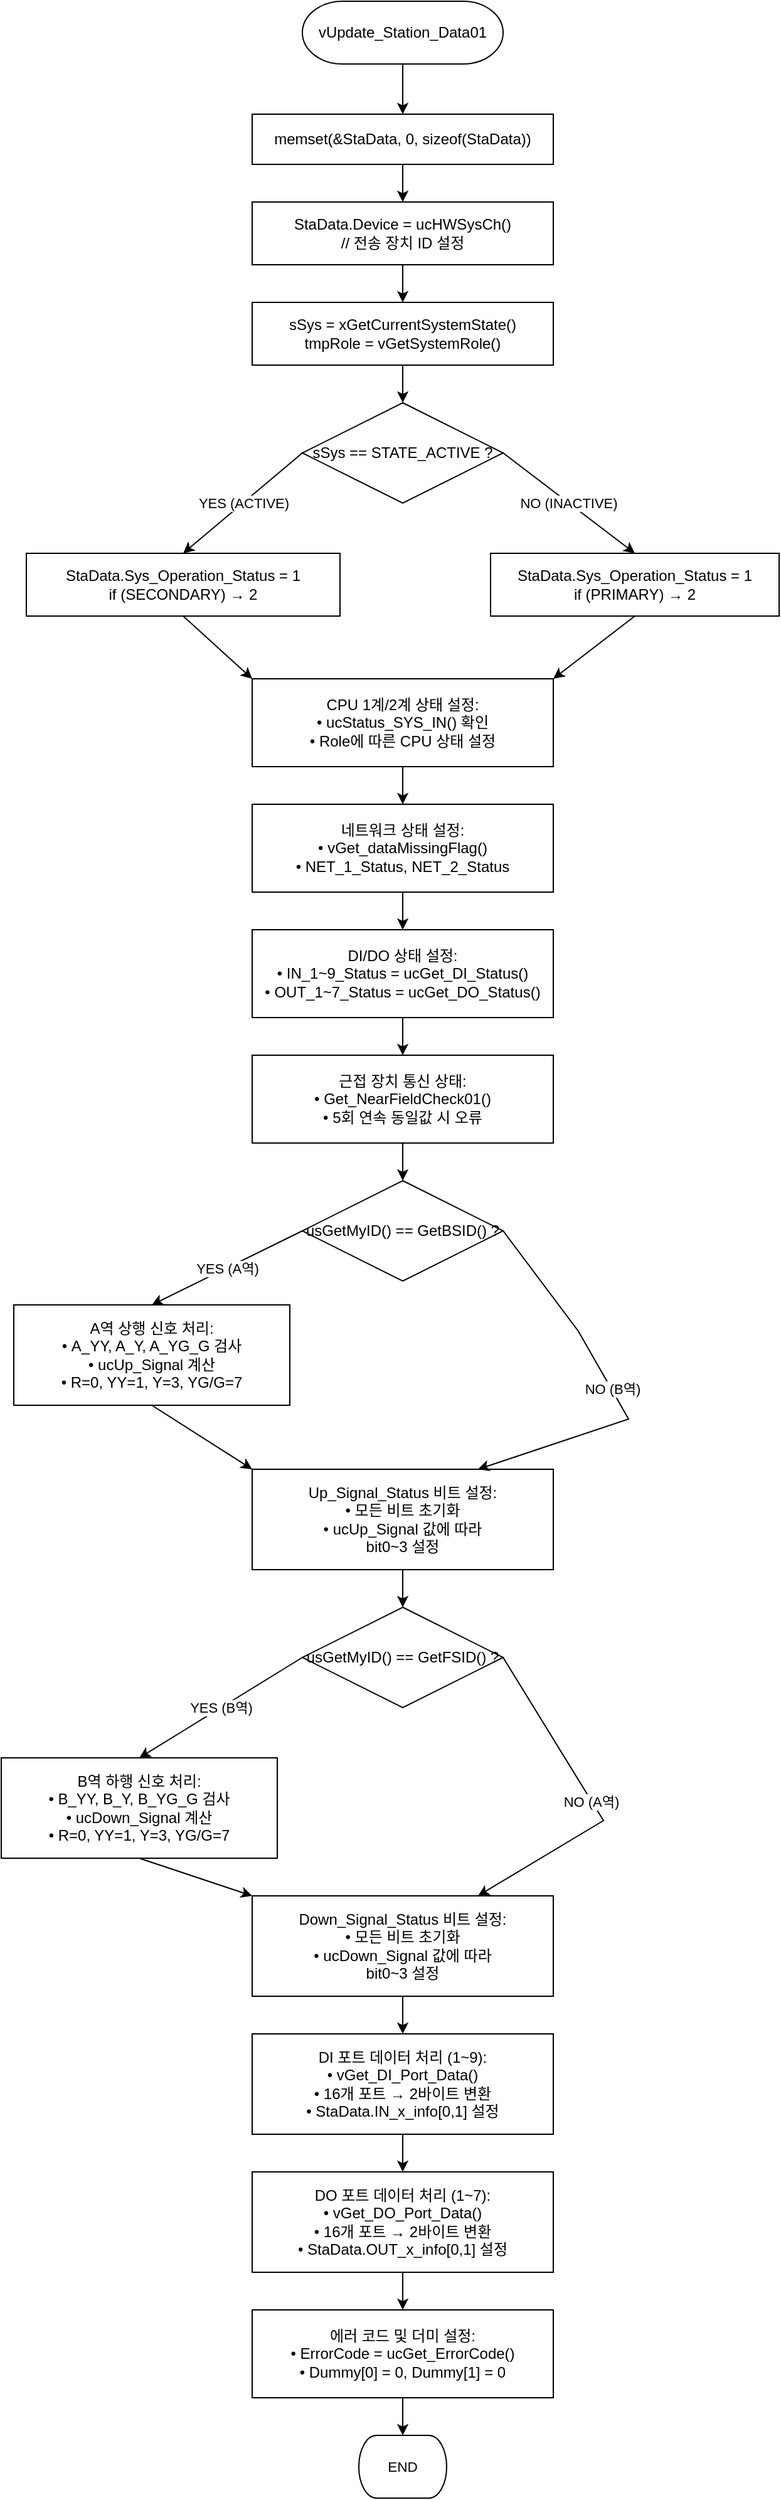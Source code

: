 <mxfile version="20.3.0" type="device" pages="2"><diagram id="JF5YSThCYbUpvrG5-Uv7" name="vUpdate_Station_Data01"><mxGraphModel dx="1209" dy="844" grid="1" gridSize="10" guides="1" tooltips="1" connect="1" arrows="1" fold="1" page="1" pageScale="1" pageWidth="827" pageHeight="1169" math="0" shadow="0"><root><mxCell id="0"/><mxCell id="1" parent="0"/><mxCell id="5QaN2aL_aFzT8vxSM3io-2" value="memset(&amp;StaData, 0, sizeof(StaData))" style="rounded=0;whiteSpace=wrap;html=1;strokeWidth=1;fontStyle=0;fillColor=none;strokeColor=#000000;" vertex="1" parent="1"><mxGeometry x="480" y="140" width="240" height="40" as="geometry"/></mxCell><mxCell id="5QaN2aL_aFzT8vxSM3io-3" value="StaData.Device = ucHWSysCh()&#10;// 전송 장치 ID 설정" style="rounded=0;whiteSpace=wrap;html=1;strokeWidth=1;fontStyle=0;fillColor=none;strokeColor=#000000;" vertex="1" parent="1"><mxGeometry x="480" y="210" width="240" height="50" as="geometry"/></mxCell><mxCell id="5QaN2aL_aFzT8vxSM3io-4" value="sSys = xGetCurrentSystemState()&#10;tmpRole = vGetSystemRole()" style="rounded=0;whiteSpace=wrap;html=1;strokeWidth=1;fontStyle=0;fillColor=none;strokeColor=#000000;" vertex="1" parent="1"><mxGeometry x="480" y="290" width="240" height="50" as="geometry"/></mxCell><mxCell id="5QaN2aL_aFzT8vxSM3io-5" value="sSys == STATE_ACTIVE ?" style="rhombus;whiteSpace=wrap;html=1;strokeWidth=1;fontStyle=0;fillColor=none;strokeColor=#000000;" vertex="1" parent="1"><mxGeometry x="520" y="370" width="160" height="80" as="geometry"/></mxCell><mxCell id="5QaN2aL_aFzT8vxSM3io-6" value="StaData.Sys_Operation_Status = 1&#10;if (SECONDARY) → 2" style="rounded=0;whiteSpace=wrap;html=1;strokeWidth=1;fontStyle=0;fillColor=none;strokeColor=#000000;" vertex="1" parent="1"><mxGeometry x="300" y="490" width="250" height="50" as="geometry"/></mxCell><mxCell id="5QaN2aL_aFzT8vxSM3io-7" value="StaData.Sys_Operation_Status = 1&#10;if (PRIMARY) → 2" style="rounded=0;whiteSpace=wrap;html=1;strokeWidth=1;fontStyle=0;fillColor=none;strokeColor=#000000;" vertex="1" parent="1"><mxGeometry x="670" y="490" width="230" height="50" as="geometry"/></mxCell><mxCell id="5QaN2aL_aFzT8vxSM3io-8" value="CPU 1계/2계 상태 설정:&#10;• ucStatus_SYS_IN() 확인&#10;• Role에 따른 CPU 상태 설정" style="rounded=0;whiteSpace=wrap;html=1;strokeWidth=1;fontStyle=0;fillColor=none;strokeColor=#000000;" vertex="1" parent="1"><mxGeometry x="480" y="590" width="240" height="70" as="geometry"/></mxCell><mxCell id="5QaN2aL_aFzT8vxSM3io-9" value="네트워크 상태 설정:&#10;• vGet_dataMissingFlag()&#10;• NET_1_Status, NET_2_Status" style="rounded=0;whiteSpace=wrap;html=1;strokeWidth=1;fontStyle=0;fillColor=none;strokeColor=#000000;" vertex="1" parent="1"><mxGeometry x="480" y="690" width="240" height="70" as="geometry"/></mxCell><mxCell id="5QaN2aL_aFzT8vxSM3io-10" value="DI/DO 상태 설정:&#10;• IN_1~9_Status = ucGet_DI_Status()&#10;• OUT_1~7_Status = ucGet_DO_Status()" style="rounded=0;whiteSpace=wrap;html=1;strokeWidth=1;fontStyle=0;fillColor=none;strokeColor=#000000;" vertex="1" parent="1"><mxGeometry x="480" y="790" width="240" height="70" as="geometry"/></mxCell><mxCell id="5QaN2aL_aFzT8vxSM3io-11" value="근접 장치 통신 상태:&#10;• Get_NearFieldCheck01()&#10;• 5회 연속 동일값 시 오류" style="rounded=0;whiteSpace=wrap;html=1;strokeWidth=1;fontStyle=0;fillColor=none;strokeColor=#000000;" vertex="1" parent="1"><mxGeometry x="480" y="890" width="240" height="70" as="geometry"/></mxCell><mxCell id="5QaN2aL_aFzT8vxSM3io-12" value="usGetMyID() == GetBSID() ?" style="rhombus;whiteSpace=wrap;html=1;strokeWidth=1;fontStyle=0;fillColor=none;strokeColor=#000000;" vertex="1" parent="1"><mxGeometry x="520" y="990" width="160" height="80" as="geometry"/></mxCell><mxCell id="5QaN2aL_aFzT8vxSM3io-13" value="A역 상행 신호 처리:&#10;• A_YY, A_Y, A_YG_G 검사&#10;• ucUp_Signal 계산&#10;• R=0, YY=1, Y=3, YG/G=7" style="rounded=0;whiteSpace=wrap;html=1;strokeWidth=1;fontStyle=0;fillColor=none;strokeColor=#000000;" vertex="1" parent="1"><mxGeometry x="290" y="1089" width="220" height="80" as="geometry"/></mxCell><mxCell id="5QaN2aL_aFzT8vxSM3io-14" value="Up_Signal_Status 비트 설정:&#10;• 모든 비트 초기화&#10;• ucUp_Signal 값에 따라&#10;  bit0~3 설정" style="rounded=0;whiteSpace=wrap;html=1;strokeWidth=1;fontStyle=0;fillColor=none;strokeColor=#000000;" vertex="1" parent="1"><mxGeometry x="480" y="1220" width="240" height="80" as="geometry"/></mxCell><mxCell id="5QaN2aL_aFzT8vxSM3io-15" value="usGetMyID() == GetFSID() ?" style="rhombus;whiteSpace=wrap;html=1;strokeWidth=1;fontStyle=0;fillColor=none;strokeColor=#000000;" vertex="1" parent="1"><mxGeometry x="520" y="1330" width="160" height="80" as="geometry"/></mxCell><mxCell id="5QaN2aL_aFzT8vxSM3io-16" value="B역 하행 신호 처리:&#10;• B_YY, B_Y, B_YG_G 검사&#10;• ucDown_Signal 계산&#10;• R=0, YY=1, Y=3, YG/G=7" style="rounded=0;whiteSpace=wrap;html=1;strokeWidth=1;fontStyle=0;fillColor=none;strokeColor=#000000;" vertex="1" parent="1"><mxGeometry x="280" y="1450" width="220" height="80" as="geometry"/></mxCell><mxCell id="5QaN2aL_aFzT8vxSM3io-17" value="Down_Signal_Status 비트 설정:&#10;• 모든 비트 초기화&#10;• ucDown_Signal 값에 따라&#10;  bit0~3 설정" style="rounded=0;whiteSpace=wrap;html=1;strokeWidth=1;fontStyle=0;fillColor=none;strokeColor=#000000;" vertex="1" parent="1"><mxGeometry x="480" y="1560" width="240" height="80" as="geometry"/></mxCell><mxCell id="5QaN2aL_aFzT8vxSM3io-18" value="DI 포트 데이터 처리 (1~9):&#10;• vGet_DI_Port_Data()&#10;• 16개 포트 → 2바이트 변환&#10;• StaData.IN_x_info[0,1] 설정" style="rounded=0;whiteSpace=wrap;html=1;strokeWidth=1;fontStyle=0;fillColor=none;strokeColor=#000000;" vertex="1" parent="1"><mxGeometry x="480" y="1670" width="240" height="80" as="geometry"/></mxCell><mxCell id="5QaN2aL_aFzT8vxSM3io-19" value="DO 포트 데이터 처리 (1~7):&#10;• vGet_DO_Port_Data()&#10;• 16개 포트 → 2바이트 변환&#10;• StaData.OUT_x_info[0,1] 설정" style="rounded=0;whiteSpace=wrap;html=1;strokeWidth=1;fontStyle=0;fillColor=none;strokeColor=#000000;" vertex="1" parent="1"><mxGeometry x="480" y="1780" width="240" height="80" as="geometry"/></mxCell><mxCell id="5QaN2aL_aFzT8vxSM3io-20" value="에러 코드 및 더미 설정:&#10;• ErrorCode = ucGet_ErrorCode()&#10;• Dummy[0] = 0, Dummy[1] = 0" style="rounded=0;whiteSpace=wrap;html=1;strokeWidth=1;fontStyle=0;fillColor=none;strokeColor=#000000;" vertex="1" parent="1"><mxGeometry x="480" y="1890" width="240" height="70" as="geometry"/></mxCell><mxCell id="5QaN2aL_aFzT8vxSM3io-22" value="" style="endArrow=classic;html=1;rounded=0;exitX=0.5;exitY=1;exitDx=0;exitDy=0;entryX=0.5;entryY=0;entryDx=0;entryDy=0;exitPerimeter=0;" edge="1" parent="1" source="5QaN2aL_aFzT8vxSM3io-47" target="5QaN2aL_aFzT8vxSM3io-2"><mxGeometry width="50" height="50" relative="1" as="geometry"><mxPoint x="600" y="110" as="sourcePoint"/><mxPoint x="600" y="140" as="targetPoint"/></mxGeometry></mxCell><mxCell id="5QaN2aL_aFzT8vxSM3io-23" value="" style="endArrow=classic;html=1;rounded=0;exitX=0.5;exitY=1;exitDx=0;exitDy=0;entryX=0.5;entryY=0;entryDx=0;entryDy=0;" edge="1" parent="1" source="5QaN2aL_aFzT8vxSM3io-2" target="5QaN2aL_aFzT8vxSM3io-3"><mxGeometry width="50" height="50" relative="1" as="geometry"><mxPoint x="600" y="180" as="sourcePoint"/><mxPoint x="600" y="210" as="targetPoint"/></mxGeometry></mxCell><mxCell id="5QaN2aL_aFzT8vxSM3io-24" value="" style="endArrow=classic;html=1;rounded=0;exitX=0.5;exitY=1;exitDx=0;exitDy=0;entryX=0.5;entryY=0;entryDx=0;entryDy=0;" edge="1" parent="1" source="5QaN2aL_aFzT8vxSM3io-3" target="5QaN2aL_aFzT8vxSM3io-4"><mxGeometry width="50" height="50" relative="1" as="geometry"><mxPoint x="600" y="260" as="sourcePoint"/><mxPoint x="600" y="290" as="targetPoint"/></mxGeometry></mxCell><mxCell id="5QaN2aL_aFzT8vxSM3io-25" value="" style="endArrow=classic;html=1;rounded=0;exitX=0.5;exitY=1;exitDx=0;exitDy=0;entryX=0.5;entryY=0;entryDx=0;entryDy=0;" edge="1" parent="1" source="5QaN2aL_aFzT8vxSM3io-4" target="5QaN2aL_aFzT8vxSM3io-5"><mxGeometry width="50" height="50" relative="1" as="geometry"><mxPoint x="600" y="340" as="sourcePoint"/><mxPoint x="600" y="370" as="targetPoint"/></mxGeometry></mxCell><mxCell id="5QaN2aL_aFzT8vxSM3io-26" value="YES (ACTIVE)" style="endArrow=classic;html=1;rounded=0;exitX=0;exitY=0.5;exitDx=0;exitDy=0;entryX=0.5;entryY=0;entryDx=0;entryDy=0;" edge="1" parent="1" source="5QaN2aL_aFzT8vxSM3io-5" target="5QaN2aL_aFzT8vxSM3io-6"><mxGeometry width="50" height="50" relative="1" as="geometry"><mxPoint x="520" y="450" as="sourcePoint"/><mxPoint x="390" y="490" as="targetPoint"/></mxGeometry></mxCell><mxCell id="5QaN2aL_aFzT8vxSM3io-27" value="NO (INACTIVE)" style="endArrow=classic;html=1;rounded=0;exitX=1;exitY=0.5;exitDx=0;exitDy=0;entryX=0.5;entryY=0;entryDx=0;entryDy=0;" edge="1" parent="1" source="5QaN2aL_aFzT8vxSM3io-5" target="5QaN2aL_aFzT8vxSM3io-7"><mxGeometry width="50" height="50" relative="1" as="geometry"><mxPoint x="680" y="450" as="sourcePoint"/><mxPoint x="810" y="490" as="targetPoint"/></mxGeometry></mxCell><mxCell id="5QaN2aL_aFzT8vxSM3io-28" value="" style="endArrow=classic;html=1;rounded=0;exitX=0.5;exitY=1;exitDx=0;exitDy=0;entryX=0;entryY=0;entryDx=0;entryDy=0;" edge="1" parent="1" source="5QaN2aL_aFzT8vxSM3io-6" target="5QaN2aL_aFzT8vxSM3io-8"><mxGeometry width="50" height="50" relative="1" as="geometry"><mxPoint x="390" y="540" as="sourcePoint"/><mxPoint x="480" y="590" as="targetPoint"/></mxGeometry></mxCell><mxCell id="5QaN2aL_aFzT8vxSM3io-29" value="" style="endArrow=classic;html=1;rounded=0;exitX=0.5;exitY=1;exitDx=0;exitDy=0;entryX=1;entryY=0;entryDx=0;entryDy=0;" edge="1" parent="1" source="5QaN2aL_aFzT8vxSM3io-7" target="5QaN2aL_aFzT8vxSM3io-8"><mxGeometry width="50" height="50" relative="1" as="geometry"><mxPoint x="810" y="540" as="sourcePoint"/><mxPoint x="720" y="590" as="targetPoint"/></mxGeometry></mxCell><mxCell id="5QaN2aL_aFzT8vxSM3io-30" value="" style="endArrow=classic;html=1;rounded=0;exitX=0.5;exitY=1;exitDx=0;exitDy=0;entryX=0.5;entryY=0;entryDx=0;entryDy=0;" edge="1" parent="1" source="5QaN2aL_aFzT8vxSM3io-8" target="5QaN2aL_aFzT8vxSM3io-9"><mxGeometry width="50" height="50" relative="1" as="geometry"><mxPoint x="600" y="660" as="sourcePoint"/><mxPoint x="600" y="690" as="targetPoint"/></mxGeometry></mxCell><mxCell id="5QaN2aL_aFzT8vxSM3io-31" value="" style="endArrow=classic;html=1;rounded=0;exitX=0.5;exitY=1;exitDx=0;exitDy=0;entryX=0.5;entryY=0;entryDx=0;entryDy=0;" edge="1" parent="1" source="5QaN2aL_aFzT8vxSM3io-9" target="5QaN2aL_aFzT8vxSM3io-10"><mxGeometry width="50" height="50" relative="1" as="geometry"><mxPoint x="600" y="760" as="sourcePoint"/><mxPoint x="600" y="790" as="targetPoint"/></mxGeometry></mxCell><mxCell id="5QaN2aL_aFzT8vxSM3io-32" value="" style="endArrow=classic;html=1;rounded=0;exitX=0.5;exitY=1;exitDx=0;exitDy=0;entryX=0.5;entryY=0;entryDx=0;entryDy=0;" edge="1" parent="1" source="5QaN2aL_aFzT8vxSM3io-10" target="5QaN2aL_aFzT8vxSM3io-11"><mxGeometry width="50" height="50" relative="1" as="geometry"><mxPoint x="600" y="860" as="sourcePoint"/><mxPoint x="600" y="890" as="targetPoint"/></mxGeometry></mxCell><mxCell id="5QaN2aL_aFzT8vxSM3io-33" value="" style="endArrow=classic;html=1;rounded=0;exitX=0.5;exitY=1;exitDx=0;exitDy=0;entryX=0.5;entryY=0;entryDx=0;entryDy=0;" edge="1" parent="1" source="5QaN2aL_aFzT8vxSM3io-11" target="5QaN2aL_aFzT8vxSM3io-12"><mxGeometry width="50" height="50" relative="1" as="geometry"><mxPoint x="600" y="960" as="sourcePoint"/><mxPoint x="600" y="990" as="targetPoint"/></mxGeometry></mxCell><mxCell id="5QaN2aL_aFzT8vxSM3io-34" value="YES (A역)" style="endArrow=classic;html=1;rounded=0;exitX=0;exitY=0.5;exitDx=0;exitDy=0;entryX=0.5;entryY=0;entryDx=0;entryDy=0;" edge="1" parent="1" source="5QaN2aL_aFzT8vxSM3io-12" target="5QaN2aL_aFzT8vxSM3io-13"><mxGeometry width="50" height="50" relative="1" as="geometry"><mxPoint x="520" y="1070" as="sourcePoint"/><mxPoint x="390" y="1110" as="targetPoint"/></mxGeometry></mxCell><mxCell id="5QaN2aL_aFzT8vxSM3io-35" value="" style="endArrow=classic;html=1;rounded=0;exitX=0.5;exitY=1;exitDx=0;exitDy=0;entryX=0;entryY=0;entryDx=0;entryDy=0;" edge="1" parent="1" source="5QaN2aL_aFzT8vxSM3io-13" target="5QaN2aL_aFzT8vxSM3io-14"><mxGeometry width="50" height="50" relative="1" as="geometry"><mxPoint x="390" y="1190" as="sourcePoint"/><mxPoint x="480" y="1220" as="targetPoint"/></mxGeometry></mxCell><mxCell id="5QaN2aL_aFzT8vxSM3io-36" value="NO (B역)" style="endArrow=classic;html=1;rounded=0;exitX=1;exitY=0.5;exitDx=0;exitDy=0;entryX=0.75;entryY=0;entryDx=0;entryDy=0;" edge="1" parent="1" source="5QaN2aL_aFzT8vxSM3io-12" target="5QaN2aL_aFzT8vxSM3io-14"><mxGeometry width="50" height="50" relative="1" as="geometry"><mxPoint x="680" y="1070" as="sourcePoint"/><mxPoint x="720" y="1220" as="targetPoint"/><Array as="points"><mxPoint x="740" y="1110"/><mxPoint x="780" y="1180"/><mxPoint x="720" y="1200"/></Array></mxGeometry></mxCell><mxCell id="5QaN2aL_aFzT8vxSM3io-37" value="" style="endArrow=classic;html=1;rounded=0;exitX=0.5;exitY=1;exitDx=0;exitDy=0;entryX=0.5;entryY=0;entryDx=0;entryDy=0;" edge="1" parent="1" source="5QaN2aL_aFzT8vxSM3io-14" target="5QaN2aL_aFzT8vxSM3io-15"><mxGeometry width="50" height="50" relative="1" as="geometry"><mxPoint x="600" y="1300" as="sourcePoint"/><mxPoint x="600" y="1330" as="targetPoint"/></mxGeometry></mxCell><mxCell id="5QaN2aL_aFzT8vxSM3io-38" value="YES (B역)" style="endArrow=classic;html=1;rounded=0;exitX=0;exitY=0.5;exitDx=0;exitDy=0;entryX=0.5;entryY=0;entryDx=0;entryDy=0;" edge="1" parent="1" source="5QaN2aL_aFzT8vxSM3io-15" target="5QaN2aL_aFzT8vxSM3io-16"><mxGeometry width="50" height="50" relative="1" as="geometry"><mxPoint x="520" y="1410" as="sourcePoint"/><mxPoint x="390" y="1450" as="targetPoint"/></mxGeometry></mxCell><mxCell id="5QaN2aL_aFzT8vxSM3io-39" value="" style="endArrow=classic;html=1;rounded=0;exitX=0.5;exitY=1;exitDx=0;exitDy=0;entryX=0;entryY=0;entryDx=0;entryDy=0;" edge="1" parent="1" source="5QaN2aL_aFzT8vxSM3io-16" target="5QaN2aL_aFzT8vxSM3io-17"><mxGeometry width="50" height="50" relative="1" as="geometry"><mxPoint x="390" y="1530" as="sourcePoint"/><mxPoint x="480" y="1560" as="targetPoint"/></mxGeometry></mxCell><mxCell id="5QaN2aL_aFzT8vxSM3io-40" value="NO (A역)" style="endArrow=classic;html=1;rounded=0;exitX=1;exitY=0.5;exitDx=0;exitDy=0;entryX=0.75;entryY=0;entryDx=0;entryDy=0;" edge="1" parent="1" source="5QaN2aL_aFzT8vxSM3io-15" target="5QaN2aL_aFzT8vxSM3io-17"><mxGeometry width="50" height="50" relative="1" as="geometry"><mxPoint x="680" y="1410" as="sourcePoint"/><mxPoint x="720" y="1560" as="targetPoint"/><Array as="points"><mxPoint x="760" y="1500"/></Array></mxGeometry></mxCell><mxCell id="5QaN2aL_aFzT8vxSM3io-41" value="" style="endArrow=classic;html=1;rounded=0;exitX=0.5;exitY=1;exitDx=0;exitDy=0;entryX=0.5;entryY=0;entryDx=0;entryDy=0;" edge="1" parent="1" source="5QaN2aL_aFzT8vxSM3io-17" target="5QaN2aL_aFzT8vxSM3io-18"><mxGeometry width="50" height="50" relative="1" as="geometry"><mxPoint x="600" y="1640" as="sourcePoint"/><mxPoint x="600" y="1670" as="targetPoint"/></mxGeometry></mxCell><mxCell id="5QaN2aL_aFzT8vxSM3io-42" value="" style="endArrow=classic;html=1;rounded=0;exitX=0.5;exitY=1;exitDx=0;exitDy=0;entryX=0.5;entryY=0;entryDx=0;entryDy=0;" edge="1" parent="1" source="5QaN2aL_aFzT8vxSM3io-18" target="5QaN2aL_aFzT8vxSM3io-19"><mxGeometry width="50" height="50" relative="1" as="geometry"><mxPoint x="600" y="1750" as="sourcePoint"/><mxPoint x="600" y="1780" as="targetPoint"/></mxGeometry></mxCell><mxCell id="5QaN2aL_aFzT8vxSM3io-43" value="" style="endArrow=classic;html=1;rounded=0;exitX=0.5;exitY=1;exitDx=0;exitDy=0;entryX=0.5;entryY=0;entryDx=0;entryDy=0;" edge="1" parent="1" source="5QaN2aL_aFzT8vxSM3io-19" target="5QaN2aL_aFzT8vxSM3io-20"><mxGeometry width="50" height="50" relative="1" as="geometry"><mxPoint x="600" y="1860" as="sourcePoint"/><mxPoint x="600" y="1890" as="targetPoint"/></mxGeometry></mxCell><mxCell id="5QaN2aL_aFzT8vxSM3io-44" value="" style="endArrow=classic;html=1;rounded=0;exitX=0.5;exitY=1;exitDx=0;exitDy=0;entryX=0.5;entryY=0;entryDx=0;entryDy=0;" edge="1" parent="1" source="5QaN2aL_aFzT8vxSM3io-20"><mxGeometry width="50" height="50" relative="1" as="geometry"><mxPoint x="600" y="1960" as="sourcePoint"/><mxPoint x="600" y="1990" as="targetPoint"/></mxGeometry></mxCell><UserObject label="&lt;div style=&quot;&quot;&gt;vUpdate_Station_Data01&lt;br&gt;&lt;/div&gt;" tags="순서도" id="5QaN2aL_aFzT8vxSM3io-47"><mxCell style="verticalAlign=middle;align=center;overflow=width;vsdxID=2;fillColor=#FFFFFF;gradientColor=none;shape=stencil(tVLLDsIgEPwajiQIMfFe638Qu22JCM2Ctv69kK0Rm9qDibeZndkXC1NV6PUATIoQ0V9gNE3smToyKY3rAU1MiKmaqar1CB36m2uIDzo7M7r6e64wUZ4UOUWKB9GdIH4irzWu8B42vRrPScNFXZzN+5mvl3qJXE8mcPRRR+Pdh2Y1dsBTE95a3c0TkBRGgKEIb6wg1/r+ssCXd/vLCgm8z9caa+n6pb48dwrRV1H1Ew==);strokeColor=#000000;spacingTop=-1;spacingBottom=-1;spacingLeft=-1;spacingRight=-1;points=[[0.5,1,0],[0.5,0,0],[0,0.5,0],[1,0.5,0]];labelBackgroundColor=none;rounded=0;html=1;whiteSpace=wrap;strokeWidth=1;fontStyle=0" vertex="1" parent="1"><mxGeometry x="520" y="50" width="160" height="50" as="geometry"/></mxCell></UserObject><UserObject label="&lt;div style=&quot;font-size: 1px&quot;&gt;&lt;font style=&quot;font-size:11.29px;font-family:Arial;color:#000000;direction:ltr;letter-spacing:0px;line-height:120%;opacity:1&quot;&gt;END&lt;br&gt;&lt;/font&gt;&lt;/div&gt;" tags="순서도" id="5QaN2aL_aFzT8vxSM3io-49"><mxCell style="verticalAlign=middle;align=center;overflow=width;vsdxID=77;fillColor=#FFFFFF;gradientColor=none;shape=stencil(tVLLDsIgEPwajiQIMfFe638Qu22JCM2Ctv69kK0Rm9qDibeZndkXC1NV6PUATIoQ0V9gNE3smToyKY3rAU1MiKmaqar1CB36m2uIDzo7M7r6e64wUZ4UOUWKB9GdIH4irzWu8B42vRrPScNFXZzN+5mvl3qJXE8mcPRRR+Pdh2Y1dsBTE95a3c0TkBRGgKEIb6wg1/r+ssCXd/vLCgm8z9caa+n6pb48dwrRV1H1Ew==);strokeColor=#000000;spacingTop=-1;spacingBottom=-1;spacingLeft=-1;spacingRight=-1;points=[[0.5,1,0],[0.5,0,0],[0,0.5,0],[1,0.5,0]];labelBackgroundColor=none;rounded=0;html=1;whiteSpace=wrap;strokeWidth=1;fontStyle=0" vertex="1" parent="1"><mxGeometry x="565" y="1990" width="70" height="50" as="geometry"/></mxCell></UserObject></root></mxGraphModel></diagram><diagram id="Nda5mQD9TeRWtQRfYWgV" name="vStationInfo_22h"><mxGraphModel dx="1209" dy="844" grid="1" gridSize="10" guides="1" tooltips="1" connect="1" arrows="1" fold="1" page="1" pageScale="1" pageWidth="827" pageHeight="1169" math="0" shadow="0"><root><mxCell id="0"/><mxCell id="1" parent="0"/><mxCell id="FB_ZJiPt4nnFvk1BxNNR-2" value="변수 초기화:&#10;• uint8_t Data[80] = {0}&#10;• uint8_t Data_len = 0&#10;• uint8_t tmpData = 0" style="rounded=0;whiteSpace=wrap;html=1;strokeWidth=1;fontStyle=0;fillColor=none;strokeColor=#000000;" vertex="1" parent="1"><mxGeometry x="320" y="220" width="260" height="70" as="geometry"/></mxCell><mxCell id="FB_ZJiPt4nnFvk1BxNNR-3" value="vUpdate_Station_Data01()&#10;// 역 데이터 업데이트" style="rounded=0;whiteSpace=wrap;html=1;strokeWidth=1;fontStyle=0;fillColor=none;strokeColor=#000000;" vertex="1" parent="1"><mxGeometry x="350" y="320" width="200" height="50" as="geometry"/></mxCell><mxCell id="FB_ZJiPt4nnFvk1BxNNR-4" value="기본 필드 복사 (Data[0~22]):&#10;• Device, Sys_Operation_Status&#10;• CPU_1st_Status, CPU_2nd_Status&#10;• NET_1_Status, NET_2_Status&#10;• IN_1~9_Status, OUT_1~7_Status&#10;• NeighborDevice_Comm_Status" style="rounded=0;whiteSpace=wrap;html=1;strokeWidth=1;fontStyle=0;fillColor=none;strokeColor=#000000;" vertex="1" parent="1"><mxGeometry x="300" y="400" width="300" height="100" as="geometry"/></mxCell><mxCell id="FB_ZJiPt4nnFvk1BxNNR-5" value="상행 신호 상태 변환:&#10;• Up_Signal_Status 비트들을&#10;  tmpData로 조합&#10;• Data[23] = tmpData" style="rounded=0;whiteSpace=wrap;html=1;strokeWidth=1;fontStyle=0;fillColor=none;strokeColor=#000000;" vertex="1" parent="1"><mxGeometry x="320" y="530" width="260" height="80" as="geometry"/></mxCell><mxCell id="FB_ZJiPt4nnFvk1BxNNR-6" value="하행 신호 상태 변환:&#10;• Down_Signal_Status 비트들을&#10;  tmpData로 조합&#10;• Data[24] = tmpData" style="rounded=0;whiteSpace=wrap;html=1;strokeWidth=1;fontStyle=0;fillColor=none;strokeColor=#000000;" vertex="1" parent="1"><mxGeometry x="320" y="640" width="260" height="80" as="geometry"/></mxCell><mxCell id="FB_ZJiPt4nnFvk1BxNNR-7" value="IN 정보 배열 복사 (Data[25~42]):&#10;• IN_1_info[0,1] → Data[25,26]&#10;• IN_2_info[0,1] → Data[27,28]&#10;• ... (IN_1 ~ IN_9)&#10;• 총 18바이트 (9개 × 2바이트)" style="rounded=0;whiteSpace=wrap;html=1;strokeWidth=1;fontStyle=0;fillColor=none;strokeColor=#000000;" vertex="1" parent="1"><mxGeometry x="300" y="750" width="300" height="90" as="geometry"/></mxCell><mxCell id="FB_ZJiPt4nnFvk1BxNNR-8" value="OUT 정보 배열 복사 (Data[43~56]):&#10;• OUT_1_info[0,1] → Data[43,44]&#10;• OUT_2_info[0,1] → Data[45,46]&#10;• ... (OUT_1 ~ OUT_7)&#10;• 총 14바이트 (7개 × 2바이트)" style="rounded=0;whiteSpace=wrap;html=1;strokeWidth=1;fontStyle=0;fillColor=none;strokeColor=#000000;" vertex="1" parent="1"><mxGeometry x="300" y="870" width="300" height="90" as="geometry"/></mxCell><mxCell id="FB_ZJiPt4nnFvk1BxNNR-9" value="에러 코드 및 더미 복사:&#10;• Data[57] = StaData.ErrorCode&#10;• Data[58] = StaData.Dummy[0]&#10;• Data[59] = StaData.Dummy[1]" style="rounded=0;whiteSpace=wrap;html=1;strokeWidth=1;fontStyle=0;fillColor=none;strokeColor=#000000;" vertex="1" parent="1"><mxGeometry x="320" y="990" width="260" height="80" as="geometry"/></mxCell><mxCell id="FB_ZJiPt4nnFvk1BxNNR-10" value="Data_len = 60&#10;// 총 60바이트 데이터" style="rounded=0;whiteSpace=wrap;html=1;strokeWidth=1;fontStyle=0;fillColor=none;strokeColor=#000000;" vertex="1" parent="1"><mxGeometry x="350" y="1100" width="200" height="50" as="geometry"/></mxCell><mxCell id="FB_ZJiPt4nnFvk1BxNNR-11" value="bEnqueueEthTxFrame(&#10;0x22, Data, Data_len,&#10;receiver_id, sender_id)&#10;// 이더넷 프레임 전송 큐에 추가" style="rounded=0;whiteSpace=wrap;html=1;strokeWidth=1;fontStyle=0;fillColor=none;strokeColor=#000000;" vertex="1" parent="1"><mxGeometry x="320" y="1180" width="260" height="80" as="geometry"/></mxCell><mxCell id="FB_ZJiPt4nnFvk1BxNNR-13" value="" style="endArrow=classic;html=1;rounded=0;exitX=0.5;exitY=1;exitDx=0;exitDy=0;entryX=0.5;entryY=0;entryDx=0;entryDy=0;exitPerimeter=0;" edge="1" parent="1" source="0UZyolBSvNoeoGvc8it2-1" target="FB_ZJiPt4nnFvk1BxNNR-2"><mxGeometry width="50" height="50" relative="1" as="geometry"><mxPoint x="450" y="190" as="sourcePoint"/><mxPoint x="450" y="220" as="targetPoint"/></mxGeometry></mxCell><mxCell id="FB_ZJiPt4nnFvk1BxNNR-14" value="" style="endArrow=classic;html=1;rounded=0;exitX=0.5;exitY=1;exitDx=0;exitDy=0;entryX=0.5;entryY=0;entryDx=0;entryDy=0;" edge="1" parent="1" source="FB_ZJiPt4nnFvk1BxNNR-2" target="FB_ZJiPt4nnFvk1BxNNR-3"><mxGeometry width="50" height="50" relative="1" as="geometry"><mxPoint x="450" y="290" as="sourcePoint"/><mxPoint x="450" y="320" as="targetPoint"/></mxGeometry></mxCell><mxCell id="FB_ZJiPt4nnFvk1BxNNR-15" value="" style="endArrow=classic;html=1;rounded=0;exitX=0.5;exitY=1;exitDx=0;exitDy=0;entryX=0.5;entryY=0;entryDx=0;entryDy=0;" edge="1" parent="1" source="FB_ZJiPt4nnFvk1BxNNR-3" target="FB_ZJiPt4nnFvk1BxNNR-4"><mxGeometry width="50" height="50" relative="1" as="geometry"><mxPoint x="450" y="370" as="sourcePoint"/><mxPoint x="450" y="400" as="targetPoint"/></mxGeometry></mxCell><mxCell id="FB_ZJiPt4nnFvk1BxNNR-16" value="" style="endArrow=classic;html=1;rounded=0;exitX=0.5;exitY=1;exitDx=0;exitDy=0;entryX=0.5;entryY=0;entryDx=0;entryDy=0;" edge="1" parent="1" source="FB_ZJiPt4nnFvk1BxNNR-4" target="FB_ZJiPt4nnFvk1BxNNR-5"><mxGeometry width="50" height="50" relative="1" as="geometry"><mxPoint x="450" y="500" as="sourcePoint"/><mxPoint x="450" y="530" as="targetPoint"/></mxGeometry></mxCell><mxCell id="FB_ZJiPt4nnFvk1BxNNR-17" value="" style="endArrow=classic;html=1;rounded=0;exitX=0.5;exitY=1;exitDx=0;exitDy=0;entryX=0.5;entryY=0;entryDx=0;entryDy=0;" edge="1" parent="1" source="FB_ZJiPt4nnFvk1BxNNR-5" target="FB_ZJiPt4nnFvk1BxNNR-6"><mxGeometry width="50" height="50" relative="1" as="geometry"><mxPoint x="450" y="610" as="sourcePoint"/><mxPoint x="450" y="640" as="targetPoint"/></mxGeometry></mxCell><mxCell id="FB_ZJiPt4nnFvk1BxNNR-18" value="" style="endArrow=classic;html=1;rounded=0;exitX=0.5;exitY=1;exitDx=0;exitDy=0;entryX=0.5;entryY=0;entryDx=0;entryDy=0;" edge="1" parent="1" source="FB_ZJiPt4nnFvk1BxNNR-6" target="FB_ZJiPt4nnFvk1BxNNR-7"><mxGeometry width="50" height="50" relative="1" as="geometry"><mxPoint x="450" y="720" as="sourcePoint"/><mxPoint x="450" y="750" as="targetPoint"/></mxGeometry></mxCell><mxCell id="FB_ZJiPt4nnFvk1BxNNR-19" value="" style="endArrow=classic;html=1;rounded=0;exitX=0.5;exitY=1;exitDx=0;exitDy=0;entryX=0.5;entryY=0;entryDx=0;entryDy=0;" edge="1" parent="1" source="FB_ZJiPt4nnFvk1BxNNR-7" target="FB_ZJiPt4nnFvk1BxNNR-8"><mxGeometry width="50" height="50" relative="1" as="geometry"><mxPoint x="450" y="840" as="sourcePoint"/><mxPoint x="450" y="870" as="targetPoint"/></mxGeometry></mxCell><mxCell id="FB_ZJiPt4nnFvk1BxNNR-20" value="" style="endArrow=classic;html=1;rounded=0;exitX=0.5;exitY=1;exitDx=0;exitDy=0;entryX=0.5;entryY=0;entryDx=0;entryDy=0;" edge="1" parent="1" source="FB_ZJiPt4nnFvk1BxNNR-8" target="FB_ZJiPt4nnFvk1BxNNR-9"><mxGeometry width="50" height="50" relative="1" as="geometry"><mxPoint x="450" y="960" as="sourcePoint"/><mxPoint x="450" y="990" as="targetPoint"/></mxGeometry></mxCell><mxCell id="FB_ZJiPt4nnFvk1BxNNR-21" value="" style="endArrow=classic;html=1;rounded=0;exitX=0.5;exitY=1;exitDx=0;exitDy=0;entryX=0.5;entryY=0;entryDx=0;entryDy=0;" edge="1" parent="1" source="FB_ZJiPt4nnFvk1BxNNR-9" target="FB_ZJiPt4nnFvk1BxNNR-10"><mxGeometry width="50" height="50" relative="1" as="geometry"><mxPoint x="450" y="1070" as="sourcePoint"/><mxPoint x="450" y="1100" as="targetPoint"/></mxGeometry></mxCell><mxCell id="FB_ZJiPt4nnFvk1BxNNR-22" value="" style="endArrow=classic;html=1;rounded=0;exitX=0.5;exitY=1;exitDx=0;exitDy=0;entryX=0.5;entryY=0;entryDx=0;entryDy=0;" edge="1" parent="1" source="FB_ZJiPt4nnFvk1BxNNR-10" target="FB_ZJiPt4nnFvk1BxNNR-11"><mxGeometry width="50" height="50" relative="1" as="geometry"><mxPoint x="450" y="1150" as="sourcePoint"/><mxPoint x="450" y="1180" as="targetPoint"/></mxGeometry></mxCell><mxCell id="FB_ZJiPt4nnFvk1BxNNR-23" value="" style="endArrow=classic;html=1;rounded=0;exitX=0.5;exitY=1;exitDx=0;exitDy=0;entryX=0.5;entryY=0;entryDx=0;entryDy=0;entryPerimeter=0;" edge="1" parent="1" source="FB_ZJiPt4nnFvk1BxNNR-11" target="wgtLfNxtw1oqwxuot7V6-1"><mxGeometry width="50" height="50" relative="1" as="geometry"><mxPoint x="450" y="1260" as="sourcePoint"/><mxPoint x="450" y="1290" as="targetPoint"/></mxGeometry></mxCell><UserObject label="&lt;div style=&quot;&quot;&gt;vStationInfo_22h&lt;br&gt;&lt;/div&gt;" tags="순서도" id="0UZyolBSvNoeoGvc8it2-1"><mxCell style="verticalAlign=middle;align=center;overflow=width;vsdxID=2;fillColor=#FFFFFF;gradientColor=none;shape=stencil(tVLLDsIgEPwajiQIMfFe638Qu22JCM2Ctv69kK0Rm9qDibeZndkXC1NV6PUATIoQ0V9gNE3smToyKY3rAU1MiKmaqar1CB36m2uIDzo7M7r6e64wUZ4UOUWKB9GdIH4irzWu8B42vRrPScNFXZzN+5mvl3qJXE8mcPRRR+Pdh2Y1dsBTE95a3c0TkBRGgKEIb6wg1/r+ssCXd/vLCgm8z9caa+n6pb48dwrRV1H1Ew==);strokeColor=#000000;spacingTop=-1;spacingBottom=-1;spacingLeft=-1;spacingRight=-1;points=[[0.5,1,0],[0.5,0,0],[0,0.5,0],[1,0.5,0]];labelBackgroundColor=none;rounded=0;html=1;whiteSpace=wrap;strokeWidth=1;fontStyle=0" vertex="1" parent="1"><mxGeometry x="370" y="130" width="160" height="50" as="geometry"/></mxCell></UserObject><UserObject label="&lt;div style=&quot;font-size: 1px&quot;&gt;&lt;font style=&quot;font-size:11.29px;font-family:Arial;color:#000000;direction:ltr;letter-spacing:0px;line-height:120%;opacity:1&quot;&gt;END&lt;br&gt;&lt;/font&gt;&lt;/div&gt;" tags="순서도" id="wgtLfNxtw1oqwxuot7V6-1"><mxCell style="verticalAlign=middle;align=center;overflow=width;vsdxID=77;fillColor=#FFFFFF;gradientColor=none;shape=stencil(tVLLDsIgEPwajiQIMfFe638Qu22JCM2Ctv69kK0Rm9qDibeZndkXC1NV6PUATIoQ0V9gNE3smToyKY3rAU1MiKmaqar1CB36m2uIDzo7M7r6e64wUZ4UOUWKB9GdIH4irzWu8B42vRrPScNFXZzN+5mvl3qJXE8mcPRRR+Pdh2Y1dsBTE95a3c0TkBRGgKEIb6wg1/r+ssCXd/vLCgm8z9caa+n6pb48dwrRV1H1Ew==);strokeColor=#000000;spacingTop=-1;spacingBottom=-1;spacingLeft=-1;spacingRight=-1;points=[[0.5,1,0],[0.5,0,0],[0,0.5,0],[1,0.5,0]];labelBackgroundColor=none;rounded=0;html=1;whiteSpace=wrap;strokeWidth=1;fontStyle=0" vertex="1" parent="1"><mxGeometry x="410" y="1300" width="80" height="50" as="geometry"/></mxCell></UserObject></root></mxGraphModel></diagram></mxfile>